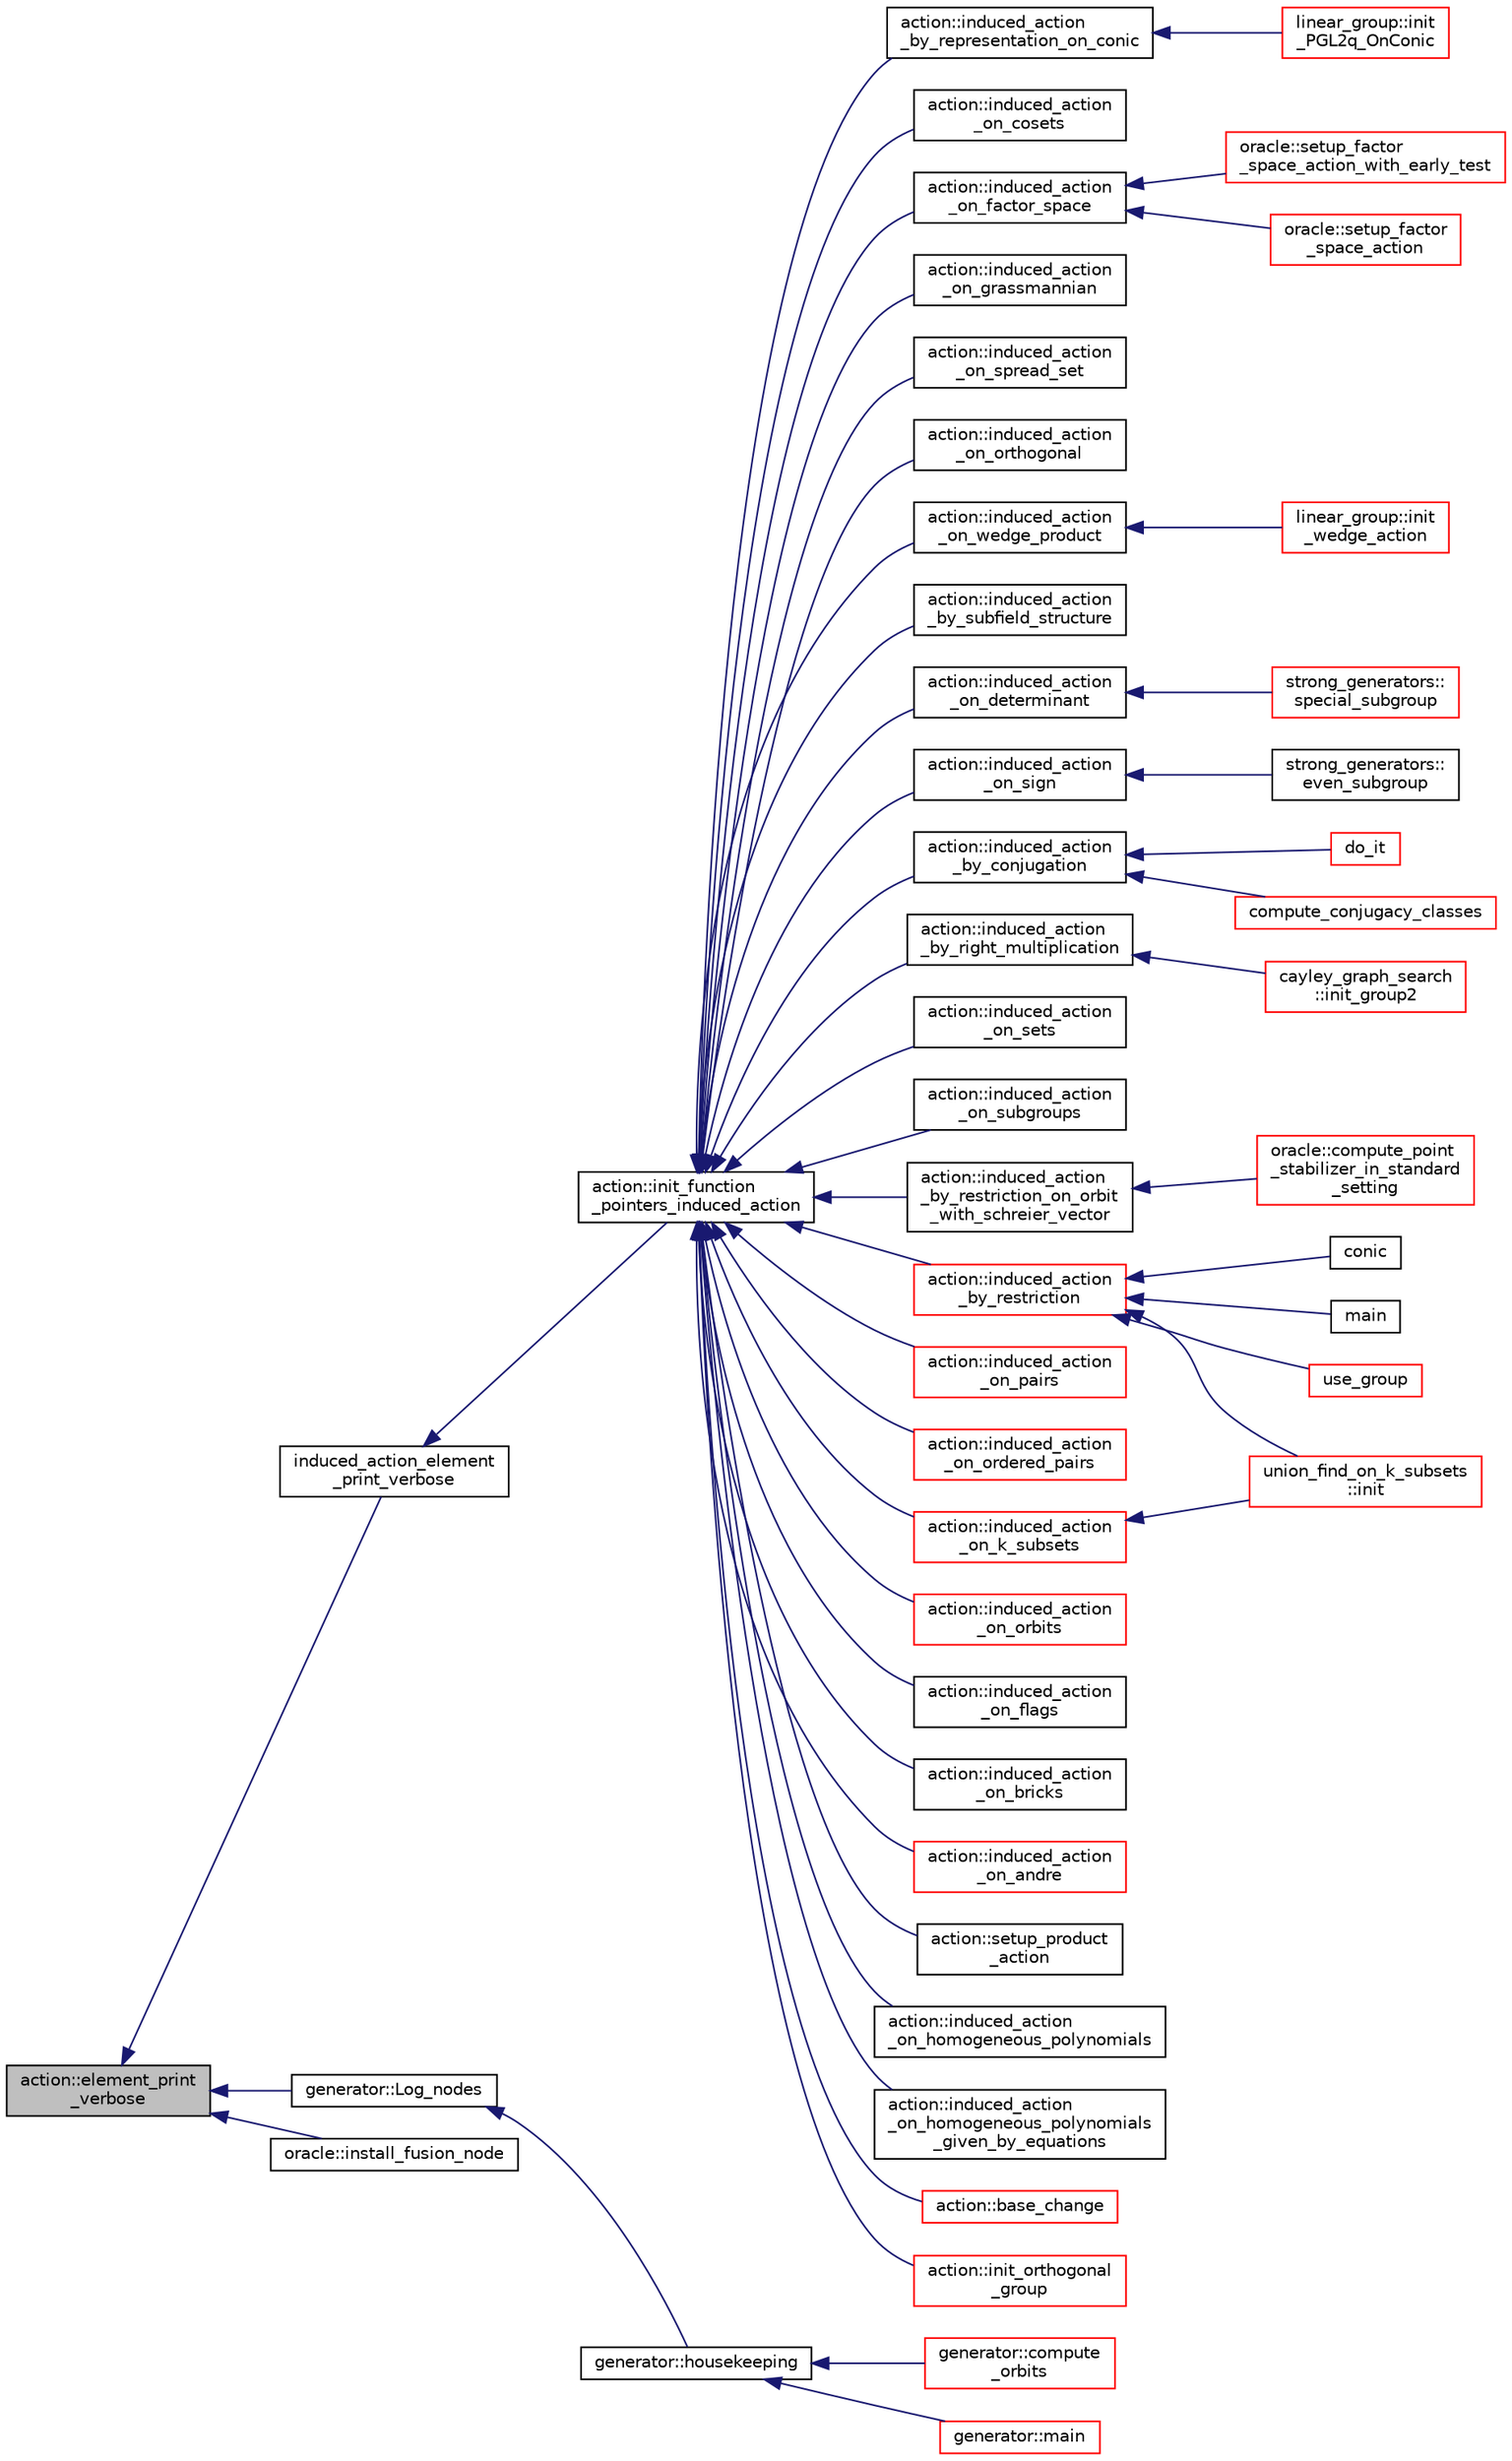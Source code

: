 digraph "action::element_print_verbose"
{
  edge [fontname="Helvetica",fontsize="10",labelfontname="Helvetica",labelfontsize="10"];
  node [fontname="Helvetica",fontsize="10",shape=record];
  rankdir="LR";
  Node9761 [label="action::element_print\l_verbose",height=0.2,width=0.4,color="black", fillcolor="grey75", style="filled", fontcolor="black"];
  Node9761 -> Node9762 [dir="back",color="midnightblue",fontsize="10",style="solid",fontname="Helvetica"];
  Node9762 [label="induced_action_element\l_print_verbose",height=0.2,width=0.4,color="black", fillcolor="white", style="filled",URL="$d3/d27/interface_8_c.html#a647a452eeefdaed4834375175fec37fc"];
  Node9762 -> Node9763 [dir="back",color="midnightblue",fontsize="10",style="solid",fontname="Helvetica"];
  Node9763 [label="action::init_function\l_pointers_induced_action",height=0.2,width=0.4,color="black", fillcolor="white", style="filled",URL="$d2/d86/classaction.html#a3b9287d084b24f7a3b9532a7589c58de"];
  Node9763 -> Node9764 [dir="back",color="midnightblue",fontsize="10",style="solid",fontname="Helvetica"];
  Node9764 [label="action::induced_action\l_by_representation_on_conic",height=0.2,width=0.4,color="black", fillcolor="white", style="filled",URL="$d2/d86/classaction.html#a228538e3f07bc186db8eb5da8b90f617"];
  Node9764 -> Node9765 [dir="back",color="midnightblue",fontsize="10",style="solid",fontname="Helvetica"];
  Node9765 [label="linear_group::init\l_PGL2q_OnConic",height=0.2,width=0.4,color="red", fillcolor="white", style="filled",URL="$df/d5a/classlinear__group.html#a84c4d6e1849da4c6f8f096a1af2a8270"];
  Node9763 -> Node9772 [dir="back",color="midnightblue",fontsize="10",style="solid",fontname="Helvetica"];
  Node9772 [label="action::induced_action\l_on_cosets",height=0.2,width=0.4,color="black", fillcolor="white", style="filled",URL="$d2/d86/classaction.html#acbdff5ffed42af6a01f07dffb2787237"];
  Node9763 -> Node9773 [dir="back",color="midnightblue",fontsize="10",style="solid",fontname="Helvetica"];
  Node9773 [label="action::induced_action\l_on_factor_space",height=0.2,width=0.4,color="black", fillcolor="white", style="filled",URL="$d2/d86/classaction.html#af501ff2aa74fb6049bee5c01cd8b909b"];
  Node9773 -> Node9774 [dir="back",color="midnightblue",fontsize="10",style="solid",fontname="Helvetica"];
  Node9774 [label="oracle::setup_factor\l_space_action_with_early_test",height=0.2,width=0.4,color="red", fillcolor="white", style="filled",URL="$d7/da7/classoracle.html#a7c26a85886666829e9727df91d2f01ad"];
  Node9773 -> Node9854 [dir="back",color="midnightblue",fontsize="10",style="solid",fontname="Helvetica"];
  Node9854 [label="oracle::setup_factor\l_space_action",height=0.2,width=0.4,color="red", fillcolor="white", style="filled",URL="$d7/da7/classoracle.html#a181e076f112ba1f32f5fb4e8abebdb18"];
  Node9763 -> Node9855 [dir="back",color="midnightblue",fontsize="10",style="solid",fontname="Helvetica"];
  Node9855 [label="action::induced_action\l_on_grassmannian",height=0.2,width=0.4,color="black", fillcolor="white", style="filled",URL="$d2/d86/classaction.html#a295b730ecc0b0bf30f714094fef956ea"];
  Node9763 -> Node9856 [dir="back",color="midnightblue",fontsize="10",style="solid",fontname="Helvetica"];
  Node9856 [label="action::induced_action\l_on_spread_set",height=0.2,width=0.4,color="black", fillcolor="white", style="filled",URL="$d2/d86/classaction.html#a7c5839c650592f083dc850d81ed05a5b"];
  Node9763 -> Node9857 [dir="back",color="midnightblue",fontsize="10",style="solid",fontname="Helvetica"];
  Node9857 [label="action::induced_action\l_on_orthogonal",height=0.2,width=0.4,color="black", fillcolor="white", style="filled",URL="$d2/d86/classaction.html#a4f191cee643a81d7f18a4d729084e945"];
  Node9763 -> Node9858 [dir="back",color="midnightblue",fontsize="10",style="solid",fontname="Helvetica"];
  Node9858 [label="action::induced_action\l_on_wedge_product",height=0.2,width=0.4,color="black", fillcolor="white", style="filled",URL="$d2/d86/classaction.html#af13a5da25b8e8597ab695edff222fb6a"];
  Node9858 -> Node9859 [dir="back",color="midnightblue",fontsize="10",style="solid",fontname="Helvetica"];
  Node9859 [label="linear_group::init\l_wedge_action",height=0.2,width=0.4,color="red", fillcolor="white", style="filled",URL="$df/d5a/classlinear__group.html#a16a8a2a5fdc535f2263210ca7943119e"];
  Node9763 -> Node9860 [dir="back",color="midnightblue",fontsize="10",style="solid",fontname="Helvetica"];
  Node9860 [label="action::induced_action\l_by_subfield_structure",height=0.2,width=0.4,color="black", fillcolor="white", style="filled",URL="$d2/d86/classaction.html#add42951bdab176ceed6cc4af05dfa948"];
  Node9763 -> Node9861 [dir="back",color="midnightblue",fontsize="10",style="solid",fontname="Helvetica"];
  Node9861 [label="action::induced_action\l_on_determinant",height=0.2,width=0.4,color="black", fillcolor="white", style="filled",URL="$d2/d86/classaction.html#aa6b9d3c2ded2cae185ee31f2200ad0b5"];
  Node9861 -> Node9862 [dir="back",color="midnightblue",fontsize="10",style="solid",fontname="Helvetica"];
  Node9862 [label="strong_generators::\lspecial_subgroup",height=0.2,width=0.4,color="red", fillcolor="white", style="filled",URL="$dc/d09/classstrong__generators.html#a78e9e4d012bb440194e2874c40ca9e29"];
  Node9763 -> Node9864 [dir="back",color="midnightblue",fontsize="10",style="solid",fontname="Helvetica"];
  Node9864 [label="action::induced_action\l_on_sign",height=0.2,width=0.4,color="black", fillcolor="white", style="filled",URL="$d2/d86/classaction.html#ab17b07971b94eae7c5efa21b33f643f1"];
  Node9864 -> Node9865 [dir="back",color="midnightblue",fontsize="10",style="solid",fontname="Helvetica"];
  Node9865 [label="strong_generators::\leven_subgroup",height=0.2,width=0.4,color="black", fillcolor="white", style="filled",URL="$dc/d09/classstrong__generators.html#a8c1a171968f012ec245b0487a6af66e0"];
  Node9763 -> Node9866 [dir="back",color="midnightblue",fontsize="10",style="solid",fontname="Helvetica"];
  Node9866 [label="action::induced_action\l_by_conjugation",height=0.2,width=0.4,color="black", fillcolor="white", style="filled",URL="$d2/d86/classaction.html#a45fb7703c6acac791acdcde339d21cc2"];
  Node9866 -> Node9867 [dir="back",color="midnightblue",fontsize="10",style="solid",fontname="Helvetica"];
  Node9867 [label="do_it",height=0.2,width=0.4,color="red", fillcolor="white", style="filled",URL="$da/da3/burnside_8_c.html#a6a1ed4d46bdb13e56112f47f0565c25b"];
  Node9866 -> Node9869 [dir="back",color="midnightblue",fontsize="10",style="solid",fontname="Helvetica"];
  Node9869 [label="compute_conjugacy_classes",height=0.2,width=0.4,color="red", fillcolor="white", style="filled",URL="$dc/dd4/group__actions_8h.html#a3a3f311d8e19e481707b3e54dbb35066"];
  Node9763 -> Node9874 [dir="back",color="midnightblue",fontsize="10",style="solid",fontname="Helvetica"];
  Node9874 [label="action::induced_action\l_by_right_multiplication",height=0.2,width=0.4,color="black", fillcolor="white", style="filled",URL="$d2/d86/classaction.html#aafa2818d9d98046507e2754938be0c04"];
  Node9874 -> Node9875 [dir="back",color="midnightblue",fontsize="10",style="solid",fontname="Helvetica"];
  Node9875 [label="cayley_graph_search\l::init_group2",height=0.2,width=0.4,color="red", fillcolor="white", style="filled",URL="$de/dae/classcayley__graph__search.html#ac765646a4795740d7ac0a9407bf35f32"];
  Node9763 -> Node9877 [dir="back",color="midnightblue",fontsize="10",style="solid",fontname="Helvetica"];
  Node9877 [label="action::induced_action\l_on_sets",height=0.2,width=0.4,color="black", fillcolor="white", style="filled",URL="$d2/d86/classaction.html#a09639acee6b88644c103b17050cc32f1"];
  Node9763 -> Node9878 [dir="back",color="midnightblue",fontsize="10",style="solid",fontname="Helvetica"];
  Node9878 [label="action::induced_action\l_on_subgroups",height=0.2,width=0.4,color="black", fillcolor="white", style="filled",URL="$d2/d86/classaction.html#ad0de7ea45a2a73c1b8e0f52ee3ce4610"];
  Node9763 -> Node9879 [dir="back",color="midnightblue",fontsize="10",style="solid",fontname="Helvetica"];
  Node9879 [label="action::induced_action\l_by_restriction_on_orbit\l_with_schreier_vector",height=0.2,width=0.4,color="black", fillcolor="white", style="filled",URL="$d2/d86/classaction.html#ad3ddab72625d9bebe7ac8eaef488cf4c"];
  Node9879 -> Node9880 [dir="back",color="midnightblue",fontsize="10",style="solid",fontname="Helvetica"];
  Node9880 [label="oracle::compute_point\l_stabilizer_in_standard\l_setting",height=0.2,width=0.4,color="red", fillcolor="white", style="filled",URL="$d7/da7/classoracle.html#afa7b2b71cd2ccbb807a740d6e1085982"];
  Node9763 -> Node9881 [dir="back",color="midnightblue",fontsize="10",style="solid",fontname="Helvetica"];
  Node9881 [label="action::induced_action\l_by_restriction",height=0.2,width=0.4,color="red", fillcolor="white", style="filled",URL="$d2/d86/classaction.html#a37c21f74a97c921d882a308370c06357"];
  Node9881 -> Node9785 [dir="back",color="midnightblue",fontsize="10",style="solid",fontname="Helvetica"];
  Node9785 [label="conic",height=0.2,width=0.4,color="black", fillcolor="white", style="filled",URL="$d4/de8/conic_8_c.html#a96def9474b981a9d5831a9b48d85d652"];
  Node9881 -> Node9882 [dir="back",color="midnightblue",fontsize="10",style="solid",fontname="Helvetica"];
  Node9882 [label="main",height=0.2,width=0.4,color="black", fillcolor="white", style="filled",URL="$d5/d0d/apps_2projective__space_2polar_8_c.html#a217dbf8b442f20279ea00b898af96f52"];
  Node9881 -> Node9812 [dir="back",color="midnightblue",fontsize="10",style="solid",fontname="Helvetica"];
  Node9812 [label="use_group",height=0.2,width=0.4,color="red", fillcolor="white", style="filled",URL="$d9/d9f/all__cliques_8_c.html#aba62531e97173264c39afe2c7857af31"];
  Node9881 -> Node9883 [dir="back",color="midnightblue",fontsize="10",style="solid",fontname="Helvetica"];
  Node9883 [label="union_find_on_k_subsets\l::init",height=0.2,width=0.4,color="red", fillcolor="white", style="filled",URL="$d3/d1b/classunion__find__on__k__subsets.html#aad0de310a8e8df1ff78ee2eaf3ec1e54"];
  Node9763 -> Node9921 [dir="back",color="midnightblue",fontsize="10",style="solid",fontname="Helvetica"];
  Node9921 [label="action::induced_action\l_on_pairs",height=0.2,width=0.4,color="red", fillcolor="white", style="filled",URL="$d2/d86/classaction.html#a4b01c7b3cc749218e9dbd84b9fed90b3"];
  Node9763 -> Node9923 [dir="back",color="midnightblue",fontsize="10",style="solid",fontname="Helvetica"];
  Node9923 [label="action::induced_action\l_on_ordered_pairs",height=0.2,width=0.4,color="red", fillcolor="white", style="filled",URL="$d2/d86/classaction.html#ad290e0cc115881e0b9ddab7f7071975e"];
  Node9763 -> Node9924 [dir="back",color="midnightblue",fontsize="10",style="solid",fontname="Helvetica"];
  Node9924 [label="action::induced_action\l_on_k_subsets",height=0.2,width=0.4,color="red", fillcolor="white", style="filled",URL="$d2/d86/classaction.html#a2eb6058853cffc4c099099e07ecbe612"];
  Node9924 -> Node9883 [dir="back",color="midnightblue",fontsize="10",style="solid",fontname="Helvetica"];
  Node9763 -> Node9926 [dir="back",color="midnightblue",fontsize="10",style="solid",fontname="Helvetica"];
  Node9926 [label="action::induced_action\l_on_orbits",height=0.2,width=0.4,color="red", fillcolor="white", style="filled",URL="$d2/d86/classaction.html#a875913e4919877fe3dcae039ce44d7d8"];
  Node9763 -> Node9930 [dir="back",color="midnightblue",fontsize="10",style="solid",fontname="Helvetica"];
  Node9930 [label="action::induced_action\l_on_flags",height=0.2,width=0.4,color="black", fillcolor="white", style="filled",URL="$d2/d86/classaction.html#afb1ac2fda2a79462e38c133330982341"];
  Node9763 -> Node9931 [dir="back",color="midnightblue",fontsize="10",style="solid",fontname="Helvetica"];
  Node9931 [label="action::induced_action\l_on_bricks",height=0.2,width=0.4,color="black", fillcolor="white", style="filled",URL="$d2/d86/classaction.html#a71c71472fda2eefb125cd852d5feb306"];
  Node9763 -> Node9932 [dir="back",color="midnightblue",fontsize="10",style="solid",fontname="Helvetica"];
  Node9932 [label="action::induced_action\l_on_andre",height=0.2,width=0.4,color="red", fillcolor="white", style="filled",URL="$d2/d86/classaction.html#a917efe5d7ae49b86dbf397540939fea4"];
  Node9763 -> Node9934 [dir="back",color="midnightblue",fontsize="10",style="solid",fontname="Helvetica"];
  Node9934 [label="action::setup_product\l_action",height=0.2,width=0.4,color="black", fillcolor="white", style="filled",URL="$d2/d86/classaction.html#a35c717fb546189c007a89bb7b133e2f6"];
  Node9763 -> Node9935 [dir="back",color="midnightblue",fontsize="10",style="solid",fontname="Helvetica"];
  Node9935 [label="action::induced_action\l_on_homogeneous_polynomials",height=0.2,width=0.4,color="black", fillcolor="white", style="filled",URL="$d2/d86/classaction.html#acafe8fb1e63926ce35338a292b621f8a"];
  Node9763 -> Node9936 [dir="back",color="midnightblue",fontsize="10",style="solid",fontname="Helvetica"];
  Node9936 [label="action::induced_action\l_on_homogeneous_polynomials\l_given_by_equations",height=0.2,width=0.4,color="black", fillcolor="white", style="filled",URL="$d2/d86/classaction.html#a8f8df8dabfaa711297c20d44a2c1946a"];
  Node9763 -> Node9937 [dir="back",color="midnightblue",fontsize="10",style="solid",fontname="Helvetica"];
  Node9937 [label="action::base_change",height=0.2,width=0.4,color="red", fillcolor="white", style="filled",URL="$d2/d86/classaction.html#a1cab1a81da804692affaf9b7060c90f6"];
  Node9763 -> Node9965 [dir="back",color="midnightblue",fontsize="10",style="solid",fontname="Helvetica"];
  Node9965 [label="action::init_orthogonal\l_group",height=0.2,width=0.4,color="red", fillcolor="white", style="filled",URL="$d2/d86/classaction.html#a2cfe124956ed67d8b7a927bb44847cc2"];
  Node9761 -> Node9973 [dir="back",color="midnightblue",fontsize="10",style="solid",fontname="Helvetica"];
  Node9973 [label="generator::Log_nodes",height=0.2,width=0.4,color="black", fillcolor="white", style="filled",URL="$d7/d73/classgenerator.html#ae9af20d24cee32bf11fe6cb9f9d8cfdf"];
  Node9973 -> Node9974 [dir="back",color="midnightblue",fontsize="10",style="solid",fontname="Helvetica"];
  Node9974 [label="generator::housekeeping",height=0.2,width=0.4,color="black", fillcolor="white", style="filled",URL="$d7/d73/classgenerator.html#aaf2bd92e8f74eb9fbc3244a6dde6f78c"];
  Node9974 -> Node9791 [dir="back",color="midnightblue",fontsize="10",style="solid",fontname="Helvetica"];
  Node9791 [label="generator::compute\l_orbits",height=0.2,width=0.4,color="red", fillcolor="white", style="filled",URL="$d7/d73/classgenerator.html#a23989bc20ecaaed39c4119c758367f40"];
  Node9974 -> Node9794 [dir="back",color="midnightblue",fontsize="10",style="solid",fontname="Helvetica"];
  Node9794 [label="generator::main",height=0.2,width=0.4,color="red", fillcolor="white", style="filled",URL="$d7/d73/classgenerator.html#a01abff8e9f231bf0d82e2e8e0061f242"];
  Node9761 -> Node9975 [dir="back",color="midnightblue",fontsize="10",style="solid",fontname="Helvetica"];
  Node9975 [label="oracle::install_fusion_node",height=0.2,width=0.4,color="black", fillcolor="white", style="filled",URL="$d7/da7/classoracle.html#a8375f717ccaea657f03f4d03fa68a9a2"];
}
